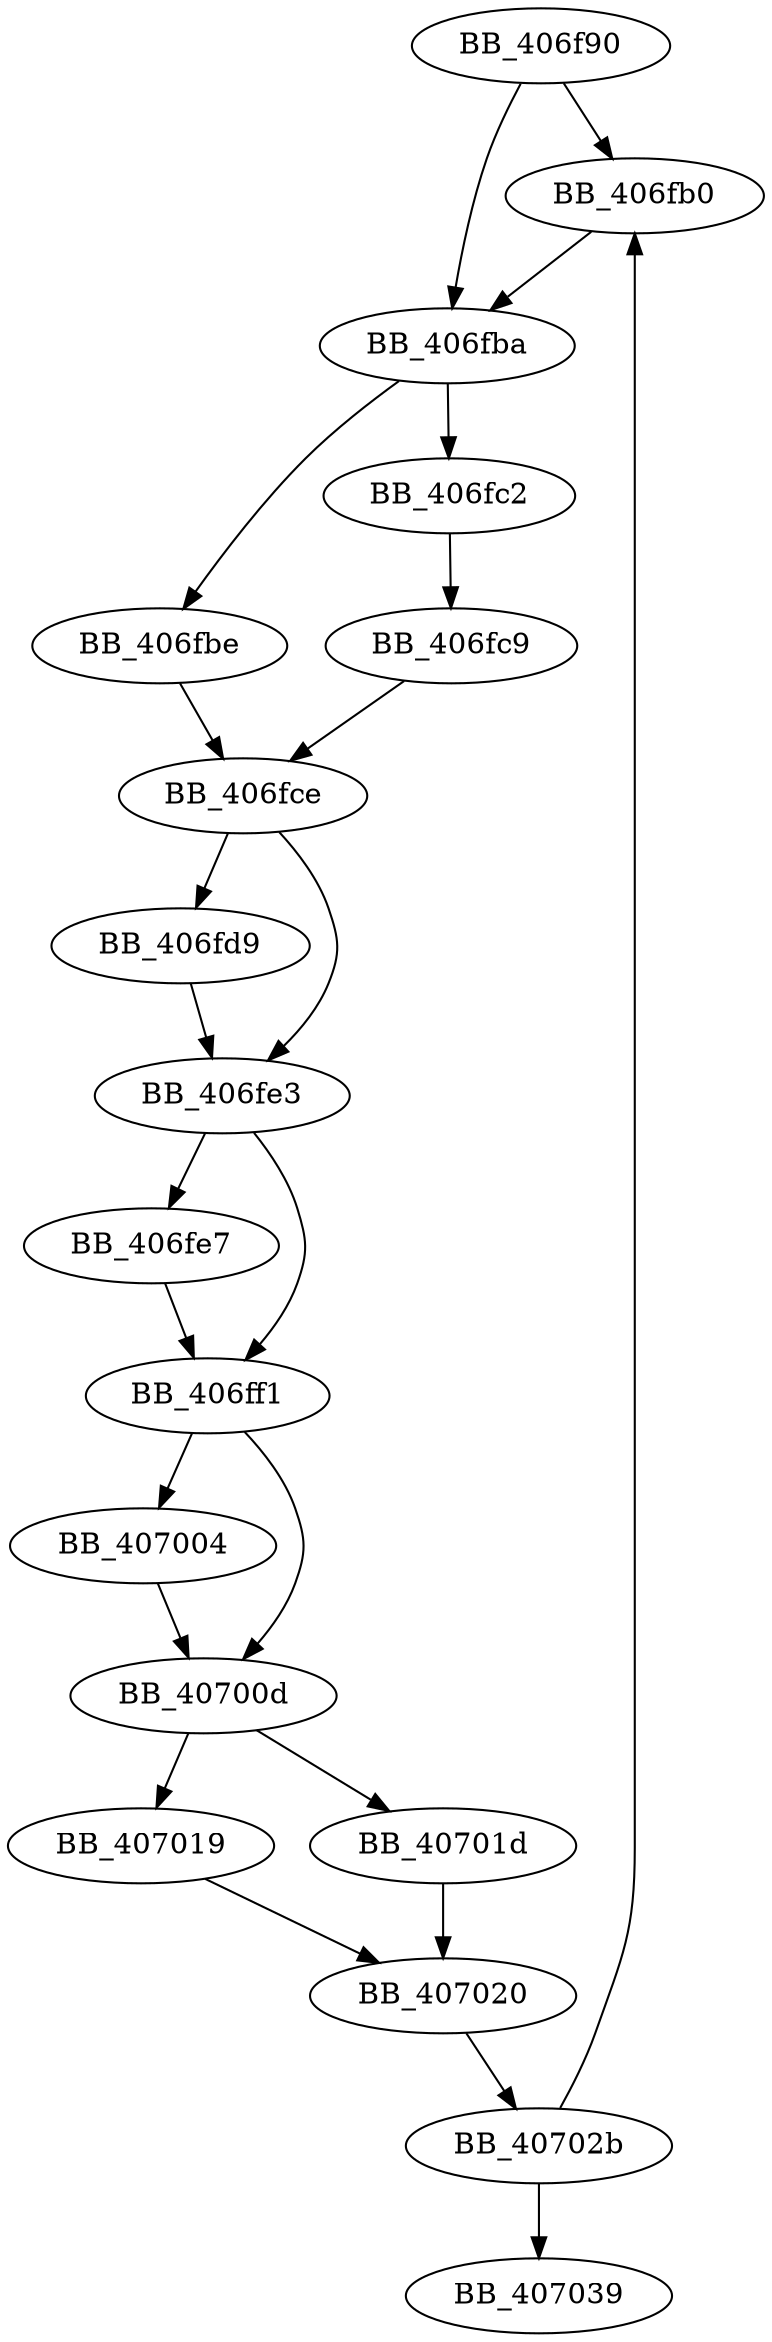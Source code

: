 DiGraph sub_406F90{
BB_406f90->BB_406fb0
BB_406f90->BB_406fba
BB_406fb0->BB_406fba
BB_406fba->BB_406fbe
BB_406fba->BB_406fc2
BB_406fbe->BB_406fce
BB_406fc2->BB_406fc9
BB_406fc9->BB_406fce
BB_406fce->BB_406fd9
BB_406fce->BB_406fe3
BB_406fd9->BB_406fe3
BB_406fe3->BB_406fe7
BB_406fe3->BB_406ff1
BB_406fe7->BB_406ff1
BB_406ff1->BB_407004
BB_406ff1->BB_40700d
BB_407004->BB_40700d
BB_40700d->BB_407019
BB_40700d->BB_40701d
BB_407019->BB_407020
BB_40701d->BB_407020
BB_407020->BB_40702b
BB_40702b->BB_406fb0
BB_40702b->BB_407039
}
